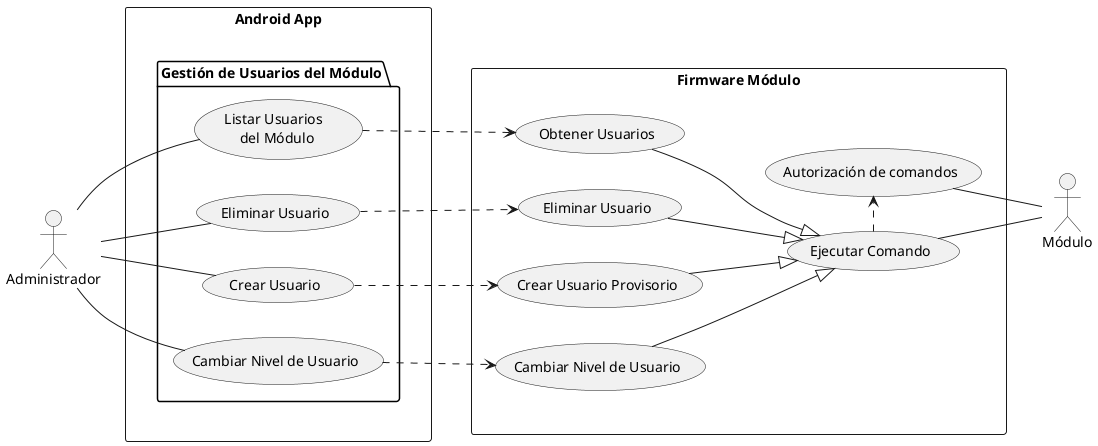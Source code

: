 @startuml USE_usuarios
left to right direction
actor "Administrador" as UAdmin
rectangle "Android App" as AA{
  package "Gestión de Usuarios del Módulo"{
    usecase "Listar Usuarios \n del Módulo" as UC1
    usecase "Eliminar Usuario" as UC2
    usecase "Crear Usuario" as UC3
    usecase "Cambiar Nivel de Usuario" as UC4
  }
  
}

rectangle "Firmware Módulo" as FM {
    usecase "Ejecutar Comando" as UCF1
    usecase "Cambiar Nivel de Usuario" as UCF3
    usecase "Crear Usuario Provisorio" as UCF4
    usecase "Autorización de comandos" as UCF5
    usecase "Obtener Usuarios" as UCF2
    usecase "Eliminar Usuario" as UCF6

}

actor "Módulo" as MOD

AA -[hidden]- FM

UCF1 -- MOD
UCF5 -- MOD

UCF1 .> UCF5
UCF4 --|> UCF1
UCF2 --|> UCF1
UCF6 --|> UCF1
UCF3 --|> UCF1

UC1 .right.> UCF2
UC2 .right.> UCF6
UC3 .right.> UCF4
UC4 .right.> UCF3


UAdmin -- UC1

UAdmin -- UC2
UAdmin -- UC3
UAdmin -- UC4

@enduml
